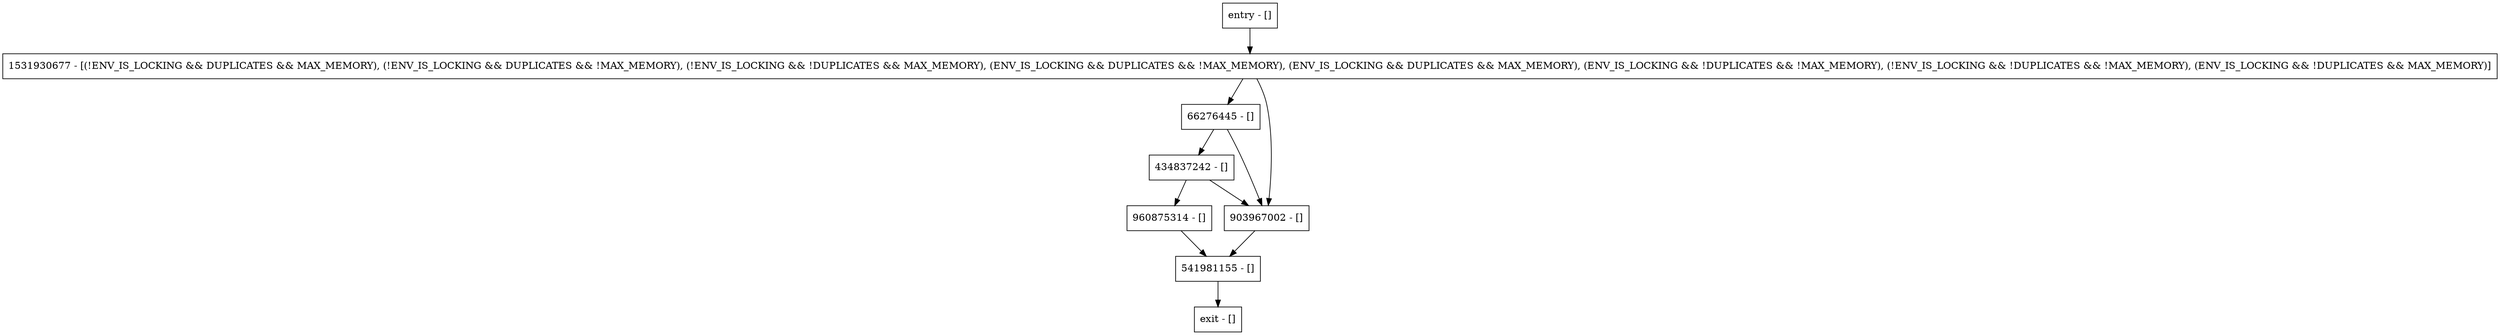 digraph shouldEmbedLN {
node [shape=record];
entry [label="entry - []"];
exit [label="exit - []"];
1531930677 [label="1531930677 - [(!ENV_IS_LOCKING && DUPLICATES && MAX_MEMORY), (!ENV_IS_LOCKING && DUPLICATES && !MAX_MEMORY), (!ENV_IS_LOCKING && !DUPLICATES && MAX_MEMORY), (ENV_IS_LOCKING && DUPLICATES && !MAX_MEMORY), (ENV_IS_LOCKING && DUPLICATES && MAX_MEMORY), (ENV_IS_LOCKING && !DUPLICATES && !MAX_MEMORY), (!ENV_IS_LOCKING && !DUPLICATES && !MAX_MEMORY), (ENV_IS_LOCKING && !DUPLICATES && MAX_MEMORY)]"];
960875314 [label="960875314 - []"];
66276445 [label="66276445 - []"];
434837242 [label="434837242 - []"];
541981155 [label="541981155 - []"];
903967002 [label="903967002 - []"];
entry;
exit;
entry -> 1531930677;
1531930677 -> 66276445;
1531930677 -> 903967002;
960875314 -> 541981155;
66276445 -> 434837242;
66276445 -> 903967002;
434837242 -> 960875314;
434837242 -> 903967002;
541981155 -> exit;
903967002 -> 541981155;
}
